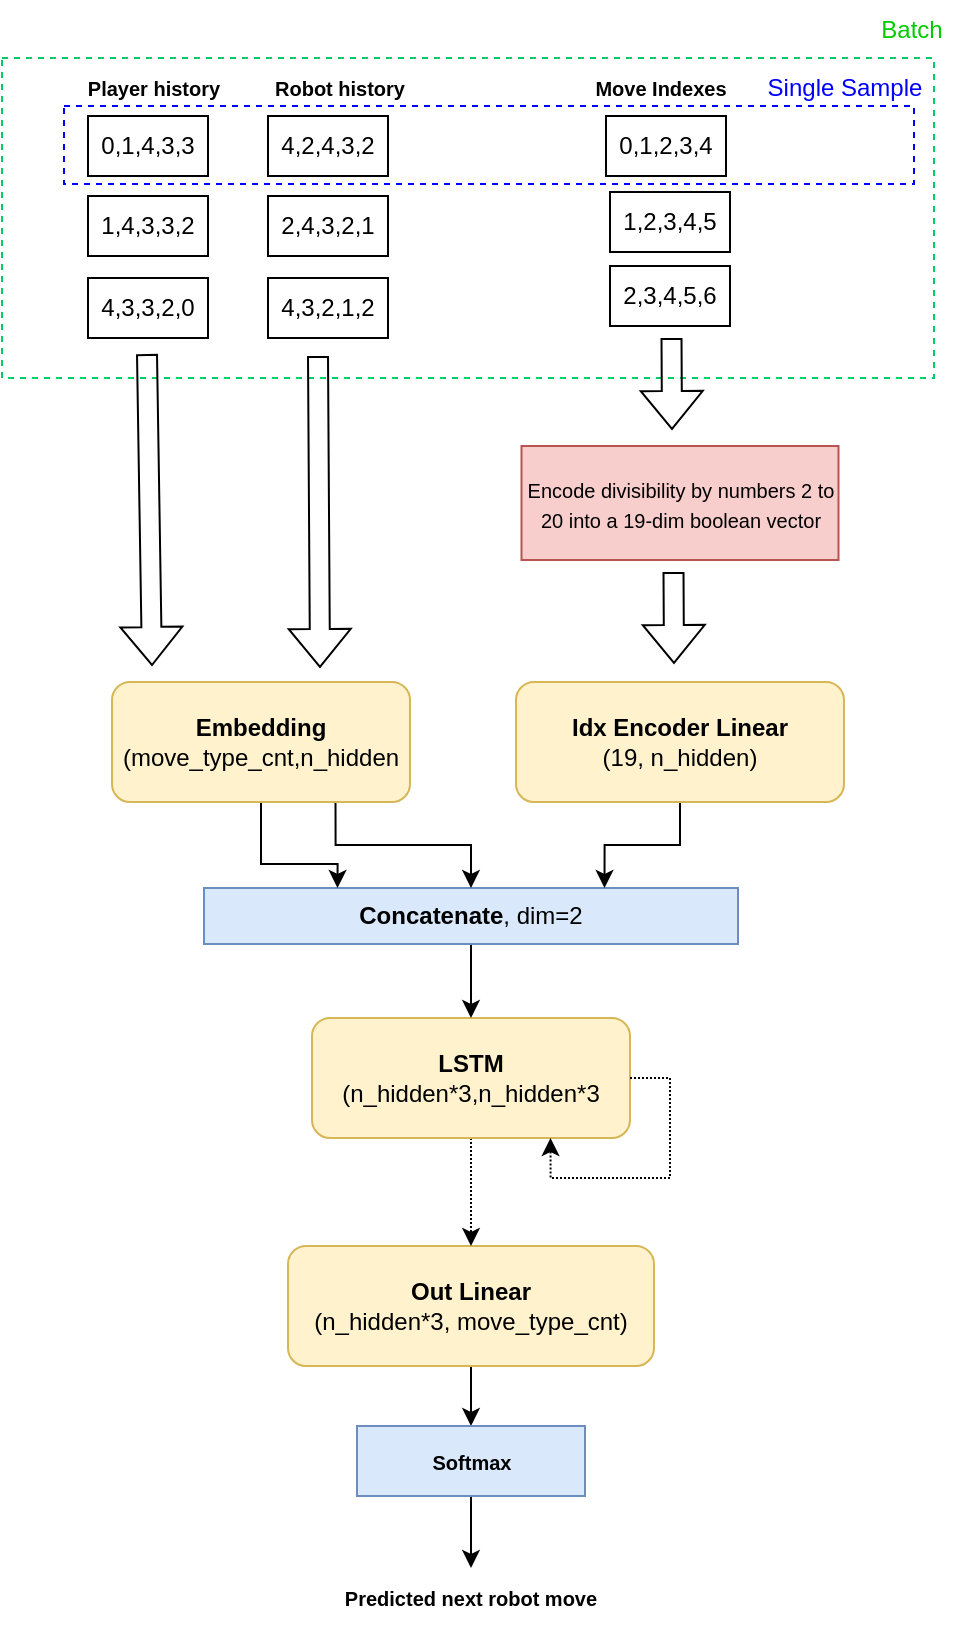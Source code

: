 <mxfile version="17.4.6" type="device"><diagram id="vd4lrgkusbT87yhhu7zk" name="Page-1"><mxGraphModel dx="1082" dy="816" grid="0" gridSize="10" guides="1" tooltips="1" connect="1" arrows="1" fold="1" page="1" pageScale="1" pageWidth="2000" pageHeight="2000" math="0" shadow="0"><root><mxCell id="0"/><mxCell id="1" parent="0"/><mxCell id="tZpk903JgM63IGrV1ME6-47" style="edgeStyle=orthogonalEdgeStyle;rounded=0;orthogonalLoop=1;jettySize=auto;html=1;fontSize=10;fontColor=#000000;" edge="1" parent="1" source="tZpk903JgM63IGrV1ME6-1" target="tZpk903JgM63IGrV1ME6-46"><mxGeometry relative="1" as="geometry"/></mxCell><mxCell id="tZpk903JgM63IGrV1ME6-1" value="&lt;b&gt;Out Linear&lt;/b&gt; &lt;br&gt;(n_hidden*3, move_type_cnt)" style="rounded=1;whiteSpace=wrap;html=1;fillColor=#fff2cc;strokeColor=#d6b656;" vertex="1" parent="1"><mxGeometry x="237" y="630" width="183" height="60" as="geometry"/></mxCell><mxCell id="tZpk903JgM63IGrV1ME6-45" style="edgeStyle=orthogonalEdgeStyle;rounded=0;orthogonalLoop=1;jettySize=auto;html=1;entryX=0.5;entryY=0;entryDx=0;entryDy=0;dashed=1;dashPattern=1 1;fontSize=10;fontColor=#000000;" edge="1" parent="1" source="tZpk903JgM63IGrV1ME6-3" target="tZpk903JgM63IGrV1ME6-1"><mxGeometry relative="1" as="geometry"/></mxCell><mxCell id="tZpk903JgM63IGrV1ME6-3" value="&lt;b&gt;LSTM&lt;br&gt;&lt;/b&gt;(n_hidden*3,n_hidden*3" style="rounded=1;whiteSpace=wrap;html=1;fillColor=#fff2cc;strokeColor=#d6b656;" vertex="1" parent="1"><mxGeometry x="249" y="516" width="159" height="60" as="geometry"/></mxCell><mxCell id="tZpk903JgM63IGrV1ME6-9" value="0,1,4,3,3" style="text;html=1;strokeColor=default;fillColor=none;align=center;verticalAlign=middle;whiteSpace=wrap;rounded=0;" vertex="1" parent="1"><mxGeometry x="137" y="65" width="60" height="30" as="geometry"/></mxCell><mxCell id="tZpk903JgM63IGrV1ME6-10" value="1,4,3,3,2" style="text;html=1;strokeColor=default;fillColor=none;align=center;verticalAlign=middle;whiteSpace=wrap;rounded=0;" vertex="1" parent="1"><mxGeometry x="137" y="105" width="60" height="30" as="geometry"/></mxCell><mxCell id="tZpk903JgM63IGrV1ME6-11" value="4,3,3,2,0" style="text;html=1;strokeColor=default;fillColor=none;align=center;verticalAlign=middle;whiteSpace=wrap;rounded=0;" vertex="1" parent="1"><mxGeometry x="137" y="146" width="60" height="30" as="geometry"/></mxCell><mxCell id="tZpk903JgM63IGrV1ME6-12" value="0,1,2,3,4" style="text;html=1;strokeColor=default;fillColor=none;align=center;verticalAlign=middle;whiteSpace=wrap;rounded=0;" vertex="1" parent="1"><mxGeometry x="396" y="65" width="60" height="30" as="geometry"/></mxCell><mxCell id="tZpk903JgM63IGrV1ME6-13" value="1,2,3,4,5" style="text;html=1;strokeColor=default;fillColor=none;align=center;verticalAlign=middle;whiteSpace=wrap;rounded=0;" vertex="1" parent="1"><mxGeometry x="398" y="103" width="60" height="30" as="geometry"/></mxCell><mxCell id="tZpk903JgM63IGrV1ME6-14" value="2,3,4,5,6" style="text;html=1;strokeColor=default;fillColor=none;align=center;verticalAlign=middle;whiteSpace=wrap;rounded=0;" vertex="1" parent="1"><mxGeometry x="398" y="140" width="60" height="30" as="geometry"/></mxCell><mxCell id="tZpk903JgM63IGrV1ME6-41" style="edgeStyle=orthogonalEdgeStyle;rounded=0;orthogonalLoop=1;jettySize=auto;html=1;fontSize=10;fontColor=#000000;" edge="1" parent="1" source="tZpk903JgM63IGrV1ME6-18" target="tZpk903JgM63IGrV1ME6-3"><mxGeometry relative="1" as="geometry"/></mxCell><mxCell id="tZpk903JgM63IGrV1ME6-18" value="&lt;b&gt;Concatenate&lt;/b&gt;, dim=2" style="rounded=0;whiteSpace=wrap;html=1;strokeColor=#6c8ebf;fillColor=#dae8fc;" vertex="1" parent="1"><mxGeometry x="195" y="451" width="267" height="28" as="geometry"/></mxCell><mxCell id="tZpk903JgM63IGrV1ME6-19" value="4,2,4,3,2" style="text;html=1;strokeColor=default;fillColor=none;align=center;verticalAlign=middle;whiteSpace=wrap;rounded=0;" vertex="1" parent="1"><mxGeometry x="227" y="65" width="60" height="30" as="geometry"/></mxCell><mxCell id="tZpk903JgM63IGrV1ME6-20" value="2,4,3,2,1" style="text;html=1;strokeColor=default;fillColor=none;align=center;verticalAlign=middle;whiteSpace=wrap;rounded=0;" vertex="1" parent="1"><mxGeometry x="227" y="105" width="60" height="30" as="geometry"/></mxCell><mxCell id="tZpk903JgM63IGrV1ME6-21" value="4,3,2,1,2" style="text;html=1;strokeColor=default;fillColor=none;align=center;verticalAlign=middle;whiteSpace=wrap;rounded=0;" vertex="1" parent="1"><mxGeometry x="227" y="146" width="60" height="30" as="geometry"/></mxCell><mxCell id="tZpk903JgM63IGrV1ME6-22" value="" style="rounded=0;whiteSpace=wrap;html=1;dashed=1;fillColor=none;strokeColor=#0000FF;" vertex="1" parent="1"><mxGeometry x="125" y="60" width="425" height="39" as="geometry"/></mxCell><mxCell id="tZpk903JgM63IGrV1ME6-23" value="&lt;font color=&quot;#0000ff&quot;&gt;Single Sample&lt;/font&gt;" style="text;html=1;strokeColor=none;fillColor=none;align=center;verticalAlign=middle;whiteSpace=wrap;rounded=0;dashed=1;" vertex="1" parent="1"><mxGeometry x="462" y="40" width="107" height="22" as="geometry"/></mxCell><mxCell id="tZpk903JgM63IGrV1ME6-24" value="" style="rounded=0;whiteSpace=wrap;html=1;dashed=1;fontColor=#0000FF;strokeColor=#00CC66;fillColor=none;" vertex="1" parent="1"><mxGeometry x="94" y="36" width="466" height="160" as="geometry"/></mxCell><mxCell id="tZpk903JgM63IGrV1ME6-25" value="&lt;font color=&quot;#00cc00&quot;&gt;Batch&lt;/font&gt;" style="text;html=1;strokeColor=none;fillColor=none;align=center;verticalAlign=middle;whiteSpace=wrap;rounded=0;dashed=1;fontColor=#0000FF;" vertex="1" parent="1"><mxGeometry x="519" y="7" width="60" height="30" as="geometry"/></mxCell><mxCell id="tZpk903JgM63IGrV1ME6-38" style="edgeStyle=orthogonalEdgeStyle;rounded=0;orthogonalLoop=1;jettySize=auto;html=1;entryX=0.25;entryY=0;entryDx=0;entryDy=0;fontSize=10;fontColor=#000000;" edge="1" parent="1" source="tZpk903JgM63IGrV1ME6-27" target="tZpk903JgM63IGrV1ME6-18"><mxGeometry relative="1" as="geometry"><Array as="points"><mxPoint x="224" y="439"/><mxPoint x="262" y="439"/></Array></mxGeometry></mxCell><mxCell id="tZpk903JgM63IGrV1ME6-39" style="edgeStyle=orthogonalEdgeStyle;rounded=0;orthogonalLoop=1;jettySize=auto;html=1;exitX=0.75;exitY=1;exitDx=0;exitDy=0;fontSize=10;fontColor=#000000;" edge="1" parent="1" source="tZpk903JgM63IGrV1ME6-27" target="tZpk903JgM63IGrV1ME6-18"><mxGeometry relative="1" as="geometry"/></mxCell><mxCell id="tZpk903JgM63IGrV1ME6-27" value="&lt;b&gt;Embedding&lt;br&gt;&lt;/b&gt;(move_type_cnt,n_hidden" style="rounded=1;whiteSpace=wrap;html=1;fillColor=#fff2cc;strokeColor=#d6b656;" vertex="1" parent="1"><mxGeometry x="149" y="348" width="149" height="60" as="geometry"/></mxCell><mxCell id="tZpk903JgM63IGrV1ME6-40" style="edgeStyle=orthogonalEdgeStyle;rounded=0;orthogonalLoop=1;jettySize=auto;html=1;entryX=0.75;entryY=0;entryDx=0;entryDy=0;fontSize=10;fontColor=#000000;" edge="1" parent="1" source="tZpk903JgM63IGrV1ME6-29" target="tZpk903JgM63IGrV1ME6-18"><mxGeometry relative="1" as="geometry"/></mxCell><mxCell id="tZpk903JgM63IGrV1ME6-29" value="&lt;b&gt;Idx Encoder Linear&lt;/b&gt;&lt;br&gt;(19, n_hidden)" style="rounded=1;whiteSpace=wrap;html=1;fillColor=#fff2cc;strokeColor=#d6b656;" vertex="1" parent="1"><mxGeometry x="351" y="348" width="164" height="60" as="geometry"/></mxCell><mxCell id="tZpk903JgM63IGrV1ME6-32" value="&lt;span&gt;&lt;font style=&quot;font-size: 10px&quot;&gt;Encode divisibility by numbers 2 to 20 into a 19-dim boolean vector&lt;/font&gt;&lt;/span&gt;" style="rounded=0;whiteSpace=wrap;html=1;strokeColor=#b85450;fillColor=#f8cecc;" vertex="1" parent="1"><mxGeometry x="353.75" y="230" width="158.5" height="57" as="geometry"/></mxCell><mxCell id="tZpk903JgM63IGrV1ME6-33" value="" style="shape=flexArrow;endArrow=classic;html=1;rounded=0;fontSize=10;fontColor=#000000;" edge="1" parent="1"><mxGeometry width="50" height="50" relative="1" as="geometry"><mxPoint x="428.75" y="176" as="sourcePoint"/><mxPoint x="429" y="222" as="targetPoint"/></mxGeometry></mxCell><mxCell id="tZpk903JgM63IGrV1ME6-34" value="" style="shape=flexArrow;endArrow=classic;html=1;rounded=0;fontSize=10;fontColor=#000000;" edge="1" parent="1"><mxGeometry width="50" height="50" relative="1" as="geometry"><mxPoint x="166.5" y="184" as="sourcePoint"/><mxPoint x="169" y="340" as="targetPoint"/></mxGeometry></mxCell><mxCell id="tZpk903JgM63IGrV1ME6-35" value="" style="shape=flexArrow;endArrow=classic;html=1;rounded=0;fontSize=10;fontColor=#000000;" edge="1" parent="1"><mxGeometry width="50" height="50" relative="1" as="geometry"><mxPoint x="252" y="185" as="sourcePoint"/><mxPoint x="253" y="341" as="targetPoint"/></mxGeometry></mxCell><mxCell id="tZpk903JgM63IGrV1ME6-37" value="" style="shape=flexArrow;endArrow=classic;html=1;rounded=0;fontSize=10;fontColor=#000000;" edge="1" parent="1"><mxGeometry width="50" height="50" relative="1" as="geometry"><mxPoint x="429.75" y="293" as="sourcePoint"/><mxPoint x="430" y="339" as="targetPoint"/></mxGeometry></mxCell><mxCell id="tZpk903JgM63IGrV1ME6-44" style="edgeStyle=orthogonalEdgeStyle;rounded=0;orthogonalLoop=1;jettySize=auto;html=1;entryX=0.75;entryY=1;entryDx=0;entryDy=0;fontSize=10;fontColor=#000000;dashed=1;dashPattern=1 1;" edge="1" parent="1" source="tZpk903JgM63IGrV1ME6-3" target="tZpk903JgM63IGrV1ME6-3"><mxGeometry relative="1" as="geometry"><Array as="points"><mxPoint x="428" y="546"/><mxPoint x="428" y="596"/><mxPoint x="368" y="596"/></Array></mxGeometry></mxCell><mxCell id="tZpk903JgM63IGrV1ME6-48" style="edgeStyle=orthogonalEdgeStyle;rounded=0;orthogonalLoop=1;jettySize=auto;html=1;fontSize=10;fontColor=#000000;" edge="1" parent="1" source="tZpk903JgM63IGrV1ME6-46"><mxGeometry relative="1" as="geometry"><mxPoint x="328.5" y="791.0" as="targetPoint"/></mxGeometry></mxCell><mxCell id="tZpk903JgM63IGrV1ME6-46" value="&lt;b&gt;Softmax&lt;/b&gt;" style="rounded=0;whiteSpace=wrap;html=1;fontSize=10;strokeColor=#6c8ebf;fillColor=#dae8fc;" vertex="1" parent="1"><mxGeometry x="271.5" y="720" width="114" height="35" as="geometry"/></mxCell><mxCell id="tZpk903JgM63IGrV1ME6-49" value="&lt;b&gt;Predicted next robot move&lt;/b&gt;" style="text;html=1;strokeColor=none;fillColor=none;align=center;verticalAlign=middle;whiteSpace=wrap;rounded=0;fontSize=10;fontColor=#000000;" vertex="1" parent="1"><mxGeometry x="263" y="791" width="131" height="30" as="geometry"/></mxCell><mxCell id="tZpk903JgM63IGrV1ME6-50" value="&lt;b&gt;Player history&lt;/b&gt;" style="text;html=1;strokeColor=none;fillColor=none;align=center;verticalAlign=middle;whiteSpace=wrap;rounded=0;fontSize=10;fontColor=#000000;" vertex="1" parent="1"><mxGeometry x="119" y="39" width="102" height="23" as="geometry"/></mxCell><mxCell id="tZpk903JgM63IGrV1ME6-51" value="&lt;b&gt;Robot history&lt;/b&gt;" style="text;html=1;strokeColor=none;fillColor=none;align=center;verticalAlign=middle;whiteSpace=wrap;rounded=0;fontSize=10;fontColor=#000000;" vertex="1" parent="1"><mxGeometry x="212" y="39.5" width="102" height="23" as="geometry"/></mxCell><mxCell id="tZpk903JgM63IGrV1ME6-52" value="&lt;b&gt;Move Indexes&lt;/b&gt;" style="text;html=1;strokeColor=none;fillColor=none;align=center;verticalAlign=middle;whiteSpace=wrap;rounded=0;fontSize=10;fontColor=#000000;" vertex="1" parent="1"><mxGeometry x="382" y="35.5" width="83" height="30" as="geometry"/></mxCell></root></mxGraphModel></diagram></mxfile>